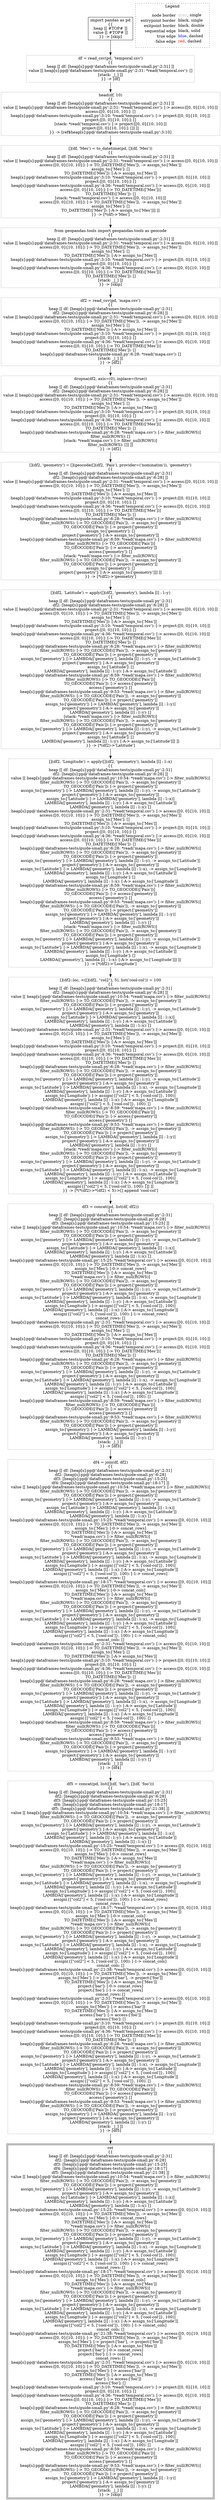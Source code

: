 digraph {
	"node0" [shape="rect",color="black",label=<import pandas as pd<BR/>{{<BR/>heap [[ #TOP# ]]<BR/>value [[ #TOP# ]]<BR/>}} -&gt; [skip]>];
	"node1" [shape="rect",color="gray",label=<head(df, 10)<BR/>{{<BR/>heap [[ df: [heap[s]:pp@'dataframes-tests/guide-small.py':2:31] ]]<BR/>value [[ heap[s]:pp@'dataframes-tests/guide-small.py':2:31: *read('temporal.csv'): [-&gt; access:[[0, 0]:[10, 10]:]]<BR/>access:[[0, 0]:[10, 10]:]: []<BR/>heap[s]:pp@'dataframes-tests/guide-small.py':3:10: *read('temporal.csv'): [-&gt; project:[[0, 0]:[10, 10]:]]<BR/>project:[[0, 0]:[10, 10]:]: []<BR/>[stack: *read('temporal.csv'): [-&gt; project:[[0, 0]:[10, 10]:]]<BR/>project:[[0, 0]:[10, 10]:]: []] ]]<BR/>}} -&gt; [ref$heap[s]:pp@'dataframes-tests/guide-small.py':3:10]>];
	"node2" [shape="rect",color="gray",label=<[](df2, 'geometry') = [](geocode([](df2, 'Pa&iacute;s'), provider=('nominatim')), 'geometry')<BR/>{{<BR/>heap [[ df: [heap[s]:pp@'dataframes-tests/guide-small.py':2:31]<BR/>df2: [heap[s]:pp@'dataframes-tests/guide-small.py':6:28] ]]<BR/>value [[ heap[s]:pp@'dataframes-tests/guide-small.py':2:31: *read('temporal.csv'): [-&gt; access:[[0, 0]:[10, 10]:]]<BR/>access:[[0, 0]:[10, 10]:]: [-&gt; TO_DATETIME(['Mes']), -&gt; assign_to:['Mes']]<BR/>assign_to:['Mes']: []<BR/>TO_DATETIME(['Mes']): [-A-&gt; assign_to:['Mes']]<BR/>heap[s]:pp@'dataframes-tests/guide-small.py':3:10: *read('temporal.csv'): [-&gt; project:[[0, 0]:[10, 10]:]]<BR/>project:[[0, 0]:[10, 10]:]: []<BR/>heap[s]:pp@'dataframes-tests/guide-small.py':4:36: *read('temporal.csv'): [-&gt; access:[[0, 0]:[10, 10]:]]<BR/>access:[[0, 0]:[10, 10]:]: [-&gt; TO_DATETIME(['Mes'])]<BR/>TO_DATETIME(['Mes']): []<BR/>heap[s]:pp@'dataframes-tests/guide-small.py':6:28: *read('mapa.csv'): [-&gt; filter_null(ROWS)]<BR/>filter_null(ROWS): [-&gt; TO_GEOCODE(['Pa&iacute;s']), -&gt; assign_to:['geometry']]<BR/>TO_GEOCODE(['Pa&iacute;s']): [-&gt; project:['geometry']]<BR/>assign_to:['geometry']: []<BR/>project:['geometry']: [-A-&gt; assign_to:['geometry']]<BR/>heap[s]:pp@'dataframes-tests/guide-small.py':8:59: *read('mapa.csv'): [-&gt; filter_null(ROWS)]<BR/>filter_null(ROWS): [-&gt; TO_GEOCODE(['Pa&iacute;s'])]<BR/>TO_GEOCODE(['Pa&iacute;s']): [-&gt; access:['geometry']]<BR/>access:['geometry']: []<BR/>[stack: *read('mapa.csv'): [-&gt; filter_null(ROWS)]<BR/>filter_null(ROWS): [-&gt; TO_GEOCODE(['Pa&iacute;s']), -&gt; assign_to:['geometry']]<BR/>TO_GEOCODE(['Pa&iacute;s']): [-&gt; project:['geometry']]<BR/>assign_to:['geometry']: []<BR/>project:['geometry']: [-A-&gt; assign_to:['geometry']]] ]]<BR/>}} -&gt; [*(df2)-&gt;'geometry']>];
	"node3" [shape="rect",color="gray",label=<dropna(df2, axis=(0), inplace=(true))<BR/>{{<BR/>heap [[ df: [heap[s]:pp@'dataframes-tests/guide-small.py':2:31]<BR/>df2: [heap[s]:pp@'dataframes-tests/guide-small.py':6:28] ]]<BR/>value [[ heap[s]:pp@'dataframes-tests/guide-small.py':2:31: *read('temporal.csv'): [-&gt; access:[[0, 0]:[10, 10]:]]<BR/>access:[[0, 0]:[10, 10]:]: [-&gt; TO_DATETIME(['Mes']), -&gt; assign_to:['Mes']]<BR/>assign_to:['Mes']: []<BR/>TO_DATETIME(['Mes']): [-A-&gt; assign_to:['Mes']]<BR/>heap[s]:pp@'dataframes-tests/guide-small.py':3:10: *read('temporal.csv'): [-&gt; project:[[0, 0]:[10, 10]:]]<BR/>project:[[0, 0]:[10, 10]:]: []<BR/>heap[s]:pp@'dataframes-tests/guide-small.py':4:36: *read('temporal.csv'): [-&gt; access:[[0, 0]:[10, 10]:]]<BR/>access:[[0, 0]:[10, 10]:]: [-&gt; TO_DATETIME(['Mes'])]<BR/>TO_DATETIME(['Mes']): []<BR/>heap[s]:pp@'dataframes-tests/guide-small.py':6:28: *read('mapa.csv'): [-&gt; filter_null(ROWS)]<BR/>filter_null(ROWS): []<BR/>[stack: *read('mapa.csv'): [-&gt; filter_null(ROWS)]<BR/>filter_null(ROWS): []] ]]<BR/>}} -&gt; [df2]>];
	"node4" [shape="rect",color="gray",label=<df5 = concat(pd, list([](df, 'bar'), [](df, 'foo')))<BR/>{{<BR/>heap [[ df: [heap[s]:pp@'dataframes-tests/guide-small.py':2:31]<BR/>df2: [heap[s]:pp@'dataframes-tests/guide-small.py':6:28]<BR/>df3: [heap[s]:pp@'dataframes-tests/guide-small.py':15:25]<BR/>df4: [heap[s]:pp@'dataframes-tests/guide-small.py':18:17]<BR/>df5: [heap[s]:pp@'dataframes-tests/guide-small.py':21:38] ]]<BR/>value [[ heap[s]:pp@'dataframes-tests/guide-small.py':10:54: *read('mapa.csv'): [-&gt; filter_null(ROWS)]<BR/>filter_null(ROWS): [-&gt; TO_GEOCODE(['Pa&iacute;s']), -&gt; assign_to:['geometry']]<BR/>TO_GEOCODE(['Pa&iacute;s']): [-&gt; project:['geometry']]<BR/>assign_to:['geometry']: [-&gt; LAMBDA(['geometry'], lambda [l] : l::y), -&gt; assign_to:['Latitude']]<BR/>project:['geometry']: [-A-&gt; assign_to:['geometry']]<BR/>assign_to:['Latitude']: [-&gt; LAMBDA(['geometry'], lambda [l] : l::x)]<BR/>LAMBDA(['geometry'], lambda [l] : l::y): [-A-&gt; assign_to:['Latitude']]<BR/>LAMBDA(['geometry'], lambda [l] : l::x): []<BR/>heap[s]:pp@'dataframes-tests/guide-small.py':15:25: *read('temporal.csv'): [-&gt; access:[[0, 0]:[10, 10]:]]<BR/>access:[[0, 0]:[10, 10]:]: [-&gt; TO_DATETIME(['Mes']), -&gt; assign_to:['Mes']]<BR/>assign_to:['Mes']: [-0-&gt; concat_rows]<BR/>TO_DATETIME(['Mes']): [-A-&gt; assign_to:['Mes']]<BR/>*read('mapa.csv'): [-&gt; filter_null(ROWS)]<BR/>filter_null(ROWS): [-&gt; TO_GEOCODE(['Pa&iacute;s']), -&gt; assign_to:['geometry']]<BR/>TO_GEOCODE(['Pa&iacute;s']): [-&gt; project:['geometry']]<BR/>assign_to:['geometry']: [-&gt; LAMBDA(['geometry'], lambda [l] : l::y), -&gt; assign_to:['Latitude']]<BR/>project:['geometry']: [-A-&gt; assign_to:['geometry']]<BR/>assign_to:['Latitude']: [-&gt; LAMBDA(['geometry'], lambda [l] : l::x), -&gt; assign_to:['Longitude']]<BR/>LAMBDA(['geometry'], lambda [l] : l::y): [-A-&gt; assign_to:['Latitude']]<BR/>assign_to:['Longitude']: [-&gt; assign({[&quot;col2&quot;] &lt; 5, ['cool-col']}, 100)]<BR/>LAMBDA(['geometry'], lambda [l] : l::x): [-A-&gt; assign_to:['Longitude']]<BR/>assign({[&quot;col2&quot;] &lt; 5, ['cool-col']}, 100): [-1-&gt; concat_rows]<BR/>concat_rows: []<BR/>heap[s]:pp@'dataframes-tests/guide-small.py':18:17: *read('temporal.csv'): [-&gt; access:[[0, 0]:[10, 10]:]]<BR/>access:[[0, 0]:[10, 10]:]: [-&gt; TO_DATETIME(['Mes']), -&gt; assign_to:['Mes']]<BR/>assign_to:['Mes']: [-0-&gt; concat_cols]<BR/>TO_DATETIME(['Mes']): [-A-&gt; assign_to:['Mes']]<BR/>*read('mapa.csv'): [-&gt; filter_null(ROWS)]<BR/>filter_null(ROWS): [-&gt; TO_GEOCODE(['Pa&iacute;s']), -&gt; assign_to:['geometry']]<BR/>TO_GEOCODE(['Pa&iacute;s']): [-&gt; project:['geometry']]<BR/>assign_to:['geometry']: [-&gt; LAMBDA(['geometry'], lambda [l] : l::y), -&gt; assign_to:['Latitude']]<BR/>project:['geometry']: [-A-&gt; assign_to:['geometry']]<BR/>assign_to:['Latitude']: [-&gt; LAMBDA(['geometry'], lambda [l] : l::x), -&gt; assign_to:['Longitude']]<BR/>LAMBDA(['geometry'], lambda [l] : l::y): [-A-&gt; assign_to:['Latitude']]<BR/>assign_to:['Longitude']: [-&gt; assign({[&quot;col2&quot;] &lt; 5, ['cool-col']}, 100)]<BR/>LAMBDA(['geometry'], lambda [l] : l::x): [-A-&gt; assign_to:['Longitude']]<BR/>assign({[&quot;col2&quot;] &lt; 5, ['cool-col']}, 100): [-1-&gt; concat_cols]<BR/>concat_cols: []<BR/>heap[s]:pp@'dataframes-tests/guide-small.py':21:38: *read('temporal.csv'): [-&gt; access:[[0, 0]:[10, 10]:]]<BR/>access:[[0, 0]:[10, 10]:]: [-&gt; TO_DATETIME(['Mes']), -&gt; assign_to:['Mes']]<BR/>assign_to:['Mes']: [-&gt; project:['bar'], -&gt; project:['foo']]<BR/>TO_DATETIME(['Mes']): [-A-&gt; assign_to:['Mes']]<BR/>project:['bar']: [-0-&gt; concat_rows]<BR/>project:['foo']: [-1-&gt; concat_rows]<BR/>concat_rows: []<BR/>heap[s]:pp@'dataframes-tests/guide-small.py':2:31: *read('temporal.csv'): [-&gt; access:[[0, 0]:[10, 10]:]]<BR/>access:[[0, 0]:[10, 10]:]: [-&gt; TO_DATETIME(['Mes']), -&gt; assign_to:['Mes']]<BR/>assign_to:['Mes']: [-&gt; access:['bar']]<BR/>TO_DATETIME(['Mes']): [-A-&gt; assign_to:['Mes']]<BR/>access:['bar']: [-&gt; access:['foo']]<BR/>access:['foo']: []<BR/>heap[s]:pp@'dataframes-tests/guide-small.py':3:10: *read('temporal.csv'): [-&gt; project:[[0, 0]:[10, 10]:]]<BR/>project:[[0, 0]:[10, 10]:]: []<BR/>heap[s]:pp@'dataframes-tests/guide-small.py':4:36: *read('temporal.csv'): [-&gt; access:[[0, 0]:[10, 10]:]]<BR/>access:[[0, 0]:[10, 10]:]: [-&gt; TO_DATETIME(['Mes'])]<BR/>TO_DATETIME(['Mes']): []<BR/>heap[s]:pp@'dataframes-tests/guide-small.py':6:28: *read('mapa.csv'): [-&gt; filter_null(ROWS)]<BR/>filter_null(ROWS): [-&gt; TO_GEOCODE(['Pa&iacute;s']), -&gt; assign_to:['geometry']]<BR/>TO_GEOCODE(['Pa&iacute;s']): [-&gt; project:['geometry']]<BR/>assign_to:['geometry']: [-&gt; LAMBDA(['geometry'], lambda [l] : l::y), -&gt; assign_to:['Latitude']]<BR/>project:['geometry']: [-A-&gt; assign_to:['geometry']]<BR/>assign_to:['Latitude']: [-&gt; LAMBDA(['geometry'], lambda [l] : l::x), -&gt; assign_to:['Longitude']]<BR/>LAMBDA(['geometry'], lambda [l] : l::y): [-A-&gt; assign_to:['Latitude']]<BR/>assign_to:['Longitude']: [-&gt; assign({[&quot;col2&quot;] &lt; 5, ['cool-col']}, 100)]<BR/>LAMBDA(['geometry'], lambda [l] : l::x): [-A-&gt; assign_to:['Longitude']]<BR/>assign({[&quot;col2&quot;] &lt; 5, ['cool-col']}, 100): []<BR/>heap[s]:pp@'dataframes-tests/guide-small.py':8:59: *read('mapa.csv'): [-&gt; filter_null(ROWS)]<BR/>filter_null(ROWS): [-&gt; TO_GEOCODE(['Pa&iacute;s'])]<BR/>TO_GEOCODE(['Pa&iacute;s']): [-&gt; access:['geometry']]<BR/>access:['geometry']: []<BR/>heap[s]:pp@'dataframes-tests/guide-small.py':9:53: *read('mapa.csv'): [-&gt; filter_null(ROWS)]<BR/>filter_null(ROWS): [-&gt; TO_GEOCODE(['Pa&iacute;s']), -&gt; assign_to:['geometry']]<BR/>TO_GEOCODE(['Pa&iacute;s']): [-&gt; project:['geometry']]<BR/>assign_to:['geometry']: [-&gt; LAMBDA(['geometry'], lambda [l] : l::y)]<BR/>project:['geometry']: [-A-&gt; assign_to:['geometry']]<BR/>LAMBDA(['geometry'], lambda [l] : l::y): []<BR/>[stack: _|_] ]]<BR/>}} -&gt; [df5]>];
	"node5" [shape="rect",color="gray",label=<[](df2, 'Latitude') = apply([](df2, 'geometry'), lambda [l] : l::y)<BR/>{{<BR/>heap [[ df: [heap[s]:pp@'dataframes-tests/guide-small.py':2:31]<BR/>df2: [heap[s]:pp@'dataframes-tests/guide-small.py':6:28] ]]<BR/>value [[ heap[s]:pp@'dataframes-tests/guide-small.py':2:31: *read('temporal.csv'): [-&gt; access:[[0, 0]:[10, 10]:]]<BR/>access:[[0, 0]:[10, 10]:]: [-&gt; TO_DATETIME(['Mes']), -&gt; assign_to:['Mes']]<BR/>assign_to:['Mes']: []<BR/>TO_DATETIME(['Mes']): [-A-&gt; assign_to:['Mes']]<BR/>heap[s]:pp@'dataframes-tests/guide-small.py':3:10: *read('temporal.csv'): [-&gt; project:[[0, 0]:[10, 10]:]]<BR/>project:[[0, 0]:[10, 10]:]: []<BR/>heap[s]:pp@'dataframes-tests/guide-small.py':4:36: *read('temporal.csv'): [-&gt; access:[[0, 0]:[10, 10]:]]<BR/>access:[[0, 0]:[10, 10]:]: [-&gt; TO_DATETIME(['Mes'])]<BR/>TO_DATETIME(['Mes']): []<BR/>heap[s]:pp@'dataframes-tests/guide-small.py':6:28: *read('mapa.csv'): [-&gt; filter_null(ROWS)]<BR/>filter_null(ROWS): [-&gt; TO_GEOCODE(['Pa&iacute;s']), -&gt; assign_to:['geometry']]<BR/>TO_GEOCODE(['Pa&iacute;s']): [-&gt; project:['geometry']]<BR/>assign_to:['geometry']: [-&gt; LAMBDA(['geometry'], lambda [l] : l::y), -&gt; assign_to:['Latitude']]<BR/>project:['geometry']: [-A-&gt; assign_to:['geometry']]<BR/>assign_to:['Latitude']: []<BR/>LAMBDA(['geometry'], lambda [l] : l::y): [-A-&gt; assign_to:['Latitude']]<BR/>heap[s]:pp@'dataframes-tests/guide-small.py':8:59: *read('mapa.csv'): [-&gt; filter_null(ROWS)]<BR/>filter_null(ROWS): [-&gt; TO_GEOCODE(['Pa&iacute;s'])]<BR/>TO_GEOCODE(['Pa&iacute;s']): [-&gt; access:['geometry']]<BR/>access:['geometry']: []<BR/>heap[s]:pp@'dataframes-tests/guide-small.py':9:53: *read('mapa.csv'): [-&gt; filter_null(ROWS)]<BR/>filter_null(ROWS): [-&gt; TO_GEOCODE(['Pa&iacute;s']), -&gt; assign_to:['geometry']]<BR/>TO_GEOCODE(['Pa&iacute;s']): [-&gt; project:['geometry']]<BR/>assign_to:['geometry']: [-&gt; LAMBDA(['geometry'], lambda [l] : l::y)]<BR/>project:['geometry']: [-A-&gt; assign_to:['geometry']]<BR/>LAMBDA(['geometry'], lambda [l] : l::y): []<BR/>[stack: *read('mapa.csv'): [-&gt; filter_null(ROWS)]<BR/>filter_null(ROWS): [-&gt; TO_GEOCODE(['Pa&iacute;s']), -&gt; assign_to:['geometry']]<BR/>TO_GEOCODE(['Pa&iacute;s']): [-&gt; project:['geometry']]<BR/>assign_to:['geometry']: [-&gt; LAMBDA(['geometry'], lambda [l] : l::y), -&gt; assign_to:['Latitude']]<BR/>project:['geometry']: [-A-&gt; assign_to:['geometry']]<BR/>assign_to:['Latitude']: []<BR/>LAMBDA(['geometry'], lambda [l] : l::y): [-A-&gt; assign_to:['Latitude']]] ]]<BR/>}} -&gt; [*(df2)-&gt;'Latitude']>];
	"node6" [shape="rect",color="gray",label=<[](df2, 'Longitude') = apply([](df2, 'geometry'), lambda [l] : l::x)<BR/>{{<BR/>heap [[ df: [heap[s]:pp@'dataframes-tests/guide-small.py':2:31]<BR/>df2: [heap[s]:pp@'dataframes-tests/guide-small.py':6:28] ]]<BR/>value [[ heap[s]:pp@'dataframes-tests/guide-small.py':10:54: *read('mapa.csv'): [-&gt; filter_null(ROWS)]<BR/>filter_null(ROWS): [-&gt; TO_GEOCODE(['Pa&iacute;s']), -&gt; assign_to:['geometry']]<BR/>TO_GEOCODE(['Pa&iacute;s']): [-&gt; project:['geometry']]<BR/>assign_to:['geometry']: [-&gt; LAMBDA(['geometry'], lambda [l] : l::y), -&gt; assign_to:['Latitude']]<BR/>project:['geometry']: [-A-&gt; assign_to:['geometry']]<BR/>assign_to:['Latitude']: [-&gt; LAMBDA(['geometry'], lambda [l] : l::x)]<BR/>LAMBDA(['geometry'], lambda [l] : l::y): [-A-&gt; assign_to:['Latitude']]<BR/>LAMBDA(['geometry'], lambda [l] : l::x): []<BR/>heap[s]:pp@'dataframes-tests/guide-small.py':2:31: *read('temporal.csv'): [-&gt; access:[[0, 0]:[10, 10]:]]<BR/>access:[[0, 0]:[10, 10]:]: [-&gt; TO_DATETIME(['Mes']), -&gt; assign_to:['Mes']]<BR/>assign_to:['Mes']: []<BR/>TO_DATETIME(['Mes']): [-A-&gt; assign_to:['Mes']]<BR/>heap[s]:pp@'dataframes-tests/guide-small.py':3:10: *read('temporal.csv'): [-&gt; project:[[0, 0]:[10, 10]:]]<BR/>project:[[0, 0]:[10, 10]:]: []<BR/>heap[s]:pp@'dataframes-tests/guide-small.py':4:36: *read('temporal.csv'): [-&gt; access:[[0, 0]:[10, 10]:]]<BR/>access:[[0, 0]:[10, 10]:]: [-&gt; TO_DATETIME(['Mes'])]<BR/>TO_DATETIME(['Mes']): []<BR/>heap[s]:pp@'dataframes-tests/guide-small.py':6:28: *read('mapa.csv'): [-&gt; filter_null(ROWS)]<BR/>filter_null(ROWS): [-&gt; TO_GEOCODE(['Pa&iacute;s']), -&gt; assign_to:['geometry']]<BR/>TO_GEOCODE(['Pa&iacute;s']): [-&gt; project:['geometry']]<BR/>assign_to:['geometry']: [-&gt; LAMBDA(['geometry'], lambda [l] : l::y), -&gt; assign_to:['Latitude']]<BR/>project:['geometry']: [-A-&gt; assign_to:['geometry']]<BR/>assign_to:['Latitude']: [-&gt; LAMBDA(['geometry'], lambda [l] : l::x), -&gt; assign_to:['Longitude']]<BR/>LAMBDA(['geometry'], lambda [l] : l::y): [-A-&gt; assign_to:['Latitude']]<BR/>assign_to:['Longitude']: []<BR/>LAMBDA(['geometry'], lambda [l] : l::x): [-A-&gt; assign_to:['Longitude']]<BR/>heap[s]:pp@'dataframes-tests/guide-small.py':8:59: *read('mapa.csv'): [-&gt; filter_null(ROWS)]<BR/>filter_null(ROWS): [-&gt; TO_GEOCODE(['Pa&iacute;s'])]<BR/>TO_GEOCODE(['Pa&iacute;s']): [-&gt; access:['geometry']]<BR/>access:['geometry']: []<BR/>heap[s]:pp@'dataframes-tests/guide-small.py':9:53: *read('mapa.csv'): [-&gt; filter_null(ROWS)]<BR/>filter_null(ROWS): [-&gt; TO_GEOCODE(['Pa&iacute;s']), -&gt; assign_to:['geometry']]<BR/>TO_GEOCODE(['Pa&iacute;s']): [-&gt; project:['geometry']]<BR/>assign_to:['geometry']: [-&gt; LAMBDA(['geometry'], lambda [l] : l::y)]<BR/>project:['geometry']: [-A-&gt; assign_to:['geometry']]<BR/>LAMBDA(['geometry'], lambda [l] : l::y): []<BR/>[stack: *read('mapa.csv'): [-&gt; filter_null(ROWS)]<BR/>filter_null(ROWS): [-&gt; TO_GEOCODE(['Pa&iacute;s']), -&gt; assign_to:['geometry']]<BR/>TO_GEOCODE(['Pa&iacute;s']): [-&gt; project:['geometry']]<BR/>assign_to:['geometry']: [-&gt; LAMBDA(['geometry'], lambda [l] : l::y), -&gt; assign_to:['Latitude']]<BR/>project:['geometry']: [-A-&gt; assign_to:['geometry']]<BR/>assign_to:['Latitude']: [-&gt; LAMBDA(['geometry'], lambda [l] : l::x), -&gt; assign_to:['Longitude']]<BR/>LAMBDA(['geometry'], lambda [l] : l::y): [-A-&gt; assign_to:['Latitude']]<BR/>assign_to:['Longitude']: []<BR/>LAMBDA(['geometry'], lambda [l] : l::x): [-A-&gt; assign_to:['Longitude']]] ]]<BR/>}} -&gt; [*(df2)-&gt;'Longitude']>];
	"node7" [shape="rect",color="gray",label=<df2 = read_csv(pd, 'mapa.csv')<BR/>{{<BR/>heap [[ df: [heap[s]:pp@'dataframes-tests/guide-small.py':2:31]<BR/>df2: [heap[s]:pp@'dataframes-tests/guide-small.py':6:28] ]]<BR/>value [[ heap[s]:pp@'dataframes-tests/guide-small.py':2:31: *read('temporal.csv'): [-&gt; access:[[0, 0]:[10, 10]:]]<BR/>access:[[0, 0]:[10, 10]:]: [-&gt; TO_DATETIME(['Mes']), -&gt; assign_to:['Mes']]<BR/>assign_to:['Mes']: []<BR/>TO_DATETIME(['Mes']): [-A-&gt; assign_to:['Mes']]<BR/>heap[s]:pp@'dataframes-tests/guide-small.py':3:10: *read('temporal.csv'): [-&gt; project:[[0, 0]:[10, 10]:]]<BR/>project:[[0, 0]:[10, 10]:]: []<BR/>heap[s]:pp@'dataframes-tests/guide-small.py':4:36: *read('temporal.csv'): [-&gt; access:[[0, 0]:[10, 10]:]]<BR/>access:[[0, 0]:[10, 10]:]: [-&gt; TO_DATETIME(['Mes'])]<BR/>TO_DATETIME(['Mes']): []<BR/>heap[s]:pp@'dataframes-tests/guide-small.py':6:28: *read('mapa.csv'): []<BR/>[stack: _|_] ]]<BR/>}} -&gt; [df2]>];
	"node8" [shape="rect",color="gray",label=<from geopandas.tools import geopandas.tools as geocode<BR/>{{<BR/>heap [[ df: [heap[s]:pp@'dataframes-tests/guide-small.py':2:31] ]]<BR/>value [[ heap[s]:pp@'dataframes-tests/guide-small.py':2:31: *read('temporal.csv'): [-&gt; access:[[0, 0]:[10, 10]:]]<BR/>access:[[0, 0]:[10, 10]:]: [-&gt; TO_DATETIME(['Mes']), -&gt; assign_to:['Mes']]<BR/>assign_to:['Mes']: []<BR/>TO_DATETIME(['Mes']): [-A-&gt; assign_to:['Mes']]<BR/>heap[s]:pp@'dataframes-tests/guide-small.py':3:10: *read('temporal.csv'): [-&gt; project:[[0, 0]:[10, 10]:]]<BR/>project:[[0, 0]:[10, 10]:]: []<BR/>heap[s]:pp@'dataframes-tests/guide-small.py':4:36: *read('temporal.csv'): [-&gt; access:[[0, 0]:[10, 10]:]]<BR/>access:[[0, 0]:[10, 10]:]: [-&gt; TO_DATETIME(['Mes'])]<BR/>TO_DATETIME(['Mes']): []<BR/>[stack: _|_] ]]<BR/>}} -&gt; [skip]>];
	"node9" [shape="rect",color="gray",label=<df4 = join(df, df2)<BR/>{{<BR/>heap [[ df: [heap[s]:pp@'dataframes-tests/guide-small.py':2:31]<BR/>df2: [heap[s]:pp@'dataframes-tests/guide-small.py':6:28]<BR/>df3: [heap[s]:pp@'dataframes-tests/guide-small.py':15:25]<BR/>df4: [heap[s]:pp@'dataframes-tests/guide-small.py':18:17] ]]<BR/>value [[ heap[s]:pp@'dataframes-tests/guide-small.py':10:54: *read('mapa.csv'): [-&gt; filter_null(ROWS)]<BR/>filter_null(ROWS): [-&gt; TO_GEOCODE(['Pa&iacute;s']), -&gt; assign_to:['geometry']]<BR/>TO_GEOCODE(['Pa&iacute;s']): [-&gt; project:['geometry']]<BR/>assign_to:['geometry']: [-&gt; LAMBDA(['geometry'], lambda [l] : l::y), -&gt; assign_to:['Latitude']]<BR/>project:['geometry']: [-A-&gt; assign_to:['geometry']]<BR/>assign_to:['Latitude']: [-&gt; LAMBDA(['geometry'], lambda [l] : l::x)]<BR/>LAMBDA(['geometry'], lambda [l] : l::y): [-A-&gt; assign_to:['Latitude']]<BR/>LAMBDA(['geometry'], lambda [l] : l::x): []<BR/>heap[s]:pp@'dataframes-tests/guide-small.py':15:25: *read('temporal.csv'): [-&gt; access:[[0, 0]:[10, 10]:]]<BR/>access:[[0, 0]:[10, 10]:]: [-&gt; TO_DATETIME(['Mes']), -&gt; assign_to:['Mes']]<BR/>assign_to:['Mes']: [-0-&gt; concat_rows]<BR/>TO_DATETIME(['Mes']): [-A-&gt; assign_to:['Mes']]<BR/>*read('mapa.csv'): [-&gt; filter_null(ROWS)]<BR/>filter_null(ROWS): [-&gt; TO_GEOCODE(['Pa&iacute;s']), -&gt; assign_to:['geometry']]<BR/>TO_GEOCODE(['Pa&iacute;s']): [-&gt; project:['geometry']]<BR/>assign_to:['geometry']: [-&gt; LAMBDA(['geometry'], lambda [l] : l::y), -&gt; assign_to:['Latitude']]<BR/>project:['geometry']: [-A-&gt; assign_to:['geometry']]<BR/>assign_to:['Latitude']: [-&gt; LAMBDA(['geometry'], lambda [l] : l::x), -&gt; assign_to:['Longitude']]<BR/>LAMBDA(['geometry'], lambda [l] : l::y): [-A-&gt; assign_to:['Latitude']]<BR/>assign_to:['Longitude']: [-&gt; assign({[&quot;col2&quot;] &lt; 5, ['cool-col']}, 100)]<BR/>LAMBDA(['geometry'], lambda [l] : l::x): [-A-&gt; assign_to:['Longitude']]<BR/>assign({[&quot;col2&quot;] &lt; 5, ['cool-col']}, 100): [-1-&gt; concat_rows]<BR/>concat_rows: []<BR/>heap[s]:pp@'dataframes-tests/guide-small.py':18:17: *read('temporal.csv'): [-&gt; access:[[0, 0]:[10, 10]:]]<BR/>access:[[0, 0]:[10, 10]:]: [-&gt; TO_DATETIME(['Mes']), -&gt; assign_to:['Mes']]<BR/>assign_to:['Mes']: [-0-&gt; concat_cols]<BR/>TO_DATETIME(['Mes']): [-A-&gt; assign_to:['Mes']]<BR/>*read('mapa.csv'): [-&gt; filter_null(ROWS)]<BR/>filter_null(ROWS): [-&gt; TO_GEOCODE(['Pa&iacute;s']), -&gt; assign_to:['geometry']]<BR/>TO_GEOCODE(['Pa&iacute;s']): [-&gt; project:['geometry']]<BR/>assign_to:['geometry']: [-&gt; LAMBDA(['geometry'], lambda [l] : l::y), -&gt; assign_to:['Latitude']]<BR/>project:['geometry']: [-A-&gt; assign_to:['geometry']]<BR/>assign_to:['Latitude']: [-&gt; LAMBDA(['geometry'], lambda [l] : l::x), -&gt; assign_to:['Longitude']]<BR/>LAMBDA(['geometry'], lambda [l] : l::y): [-A-&gt; assign_to:['Latitude']]<BR/>assign_to:['Longitude']: [-&gt; assign({[&quot;col2&quot;] &lt; 5, ['cool-col']}, 100)]<BR/>LAMBDA(['geometry'], lambda [l] : l::x): [-A-&gt; assign_to:['Longitude']]<BR/>assign({[&quot;col2&quot;] &lt; 5, ['cool-col']}, 100): [-1-&gt; concat_cols]<BR/>concat_cols: []<BR/>heap[s]:pp@'dataframes-tests/guide-small.py':2:31: *read('temporal.csv'): [-&gt; access:[[0, 0]:[10, 10]:]]<BR/>access:[[0, 0]:[10, 10]:]: [-&gt; TO_DATETIME(['Mes']), -&gt; assign_to:['Mes']]<BR/>assign_to:['Mes']: []<BR/>TO_DATETIME(['Mes']): [-A-&gt; assign_to:['Mes']]<BR/>heap[s]:pp@'dataframes-tests/guide-small.py':3:10: *read('temporal.csv'): [-&gt; project:[[0, 0]:[10, 10]:]]<BR/>project:[[0, 0]:[10, 10]:]: []<BR/>heap[s]:pp@'dataframes-tests/guide-small.py':4:36: *read('temporal.csv'): [-&gt; access:[[0, 0]:[10, 10]:]]<BR/>access:[[0, 0]:[10, 10]:]: [-&gt; TO_DATETIME(['Mes'])]<BR/>TO_DATETIME(['Mes']): []<BR/>heap[s]:pp@'dataframes-tests/guide-small.py':6:28: *read('mapa.csv'): [-&gt; filter_null(ROWS)]<BR/>filter_null(ROWS): [-&gt; TO_GEOCODE(['Pa&iacute;s']), -&gt; assign_to:['geometry']]<BR/>TO_GEOCODE(['Pa&iacute;s']): [-&gt; project:['geometry']]<BR/>assign_to:['geometry']: [-&gt; LAMBDA(['geometry'], lambda [l] : l::y), -&gt; assign_to:['Latitude']]<BR/>project:['geometry']: [-A-&gt; assign_to:['geometry']]<BR/>assign_to:['Latitude']: [-&gt; LAMBDA(['geometry'], lambda [l] : l::x), -&gt; assign_to:['Longitude']]<BR/>LAMBDA(['geometry'], lambda [l] : l::y): [-A-&gt; assign_to:['Latitude']]<BR/>assign_to:['Longitude']: [-&gt; assign({[&quot;col2&quot;] &lt; 5, ['cool-col']}, 100)]<BR/>LAMBDA(['geometry'], lambda [l] : l::x): [-A-&gt; assign_to:['Longitude']]<BR/>assign({[&quot;col2&quot;] &lt; 5, ['cool-col']}, 100): []<BR/>heap[s]:pp@'dataframes-tests/guide-small.py':8:59: *read('mapa.csv'): [-&gt; filter_null(ROWS)]<BR/>filter_null(ROWS): [-&gt; TO_GEOCODE(['Pa&iacute;s'])]<BR/>TO_GEOCODE(['Pa&iacute;s']): [-&gt; access:['geometry']]<BR/>access:['geometry']: []<BR/>heap[s]:pp@'dataframes-tests/guide-small.py':9:53: *read('mapa.csv'): [-&gt; filter_null(ROWS)]<BR/>filter_null(ROWS): [-&gt; TO_GEOCODE(['Pa&iacute;s']), -&gt; assign_to:['geometry']]<BR/>TO_GEOCODE(['Pa&iacute;s']): [-&gt; project:['geometry']]<BR/>assign_to:['geometry']: [-&gt; LAMBDA(['geometry'], lambda [l] : l::y)]<BR/>project:['geometry']: [-A-&gt; assign_to:['geometry']]<BR/>LAMBDA(['geometry'], lambda [l] : l::y): []<BR/>[stack: _|_] ]]<BR/>}} -&gt; [df4]>];
	"node10" [shape="rect",color="gray",label=<[](df2::loc, &lt;([](df2, &quot;col2&quot;), 5), list('cool-col')) = 100<BR/>{{<BR/>heap [[ df: [heap[s]:pp@'dataframes-tests/guide-small.py':2:31]<BR/>df2: [heap[s]:pp@'dataframes-tests/guide-small.py':6:28] ]]<BR/>value [[ heap[s]:pp@'dataframes-tests/guide-small.py':10:54: *read('mapa.csv'): [-&gt; filter_null(ROWS)]<BR/>filter_null(ROWS): [-&gt; TO_GEOCODE(['Pa&iacute;s']), -&gt; assign_to:['geometry']]<BR/>TO_GEOCODE(['Pa&iacute;s']): [-&gt; project:['geometry']]<BR/>assign_to:['geometry']: [-&gt; LAMBDA(['geometry'], lambda [l] : l::y), -&gt; assign_to:['Latitude']]<BR/>project:['geometry']: [-A-&gt; assign_to:['geometry']]<BR/>assign_to:['Latitude']: [-&gt; LAMBDA(['geometry'], lambda [l] : l::x)]<BR/>LAMBDA(['geometry'], lambda [l] : l::y): [-A-&gt; assign_to:['Latitude']]<BR/>LAMBDA(['geometry'], lambda [l] : l::x): []<BR/>heap[s]:pp@'dataframes-tests/guide-small.py':2:31: *read('temporal.csv'): [-&gt; access:[[0, 0]:[10, 10]:]]<BR/>access:[[0, 0]:[10, 10]:]: [-&gt; TO_DATETIME(['Mes']), -&gt; assign_to:['Mes']]<BR/>assign_to:['Mes']: []<BR/>TO_DATETIME(['Mes']): [-A-&gt; assign_to:['Mes']]<BR/>heap[s]:pp@'dataframes-tests/guide-small.py':3:10: *read('temporal.csv'): [-&gt; project:[[0, 0]:[10, 10]:]]<BR/>project:[[0, 0]:[10, 10]:]: []<BR/>heap[s]:pp@'dataframes-tests/guide-small.py':4:36: *read('temporal.csv'): [-&gt; access:[[0, 0]:[10, 10]:]]<BR/>access:[[0, 0]:[10, 10]:]: [-&gt; TO_DATETIME(['Mes'])]<BR/>TO_DATETIME(['Mes']): []<BR/>heap[s]:pp@'dataframes-tests/guide-small.py':6:28: *read('mapa.csv'): [-&gt; filter_null(ROWS)]<BR/>filter_null(ROWS): [-&gt; TO_GEOCODE(['Pa&iacute;s']), -&gt; assign_to:['geometry']]<BR/>TO_GEOCODE(['Pa&iacute;s']): [-&gt; project:['geometry']]<BR/>assign_to:['geometry']: [-&gt; LAMBDA(['geometry'], lambda [l] : l::y), -&gt; assign_to:['Latitude']]<BR/>project:['geometry']: [-A-&gt; assign_to:['geometry']]<BR/>assign_to:['Latitude']: [-&gt; LAMBDA(['geometry'], lambda [l] : l::x), -&gt; assign_to:['Longitude']]<BR/>LAMBDA(['geometry'], lambda [l] : l::y): [-A-&gt; assign_to:['Latitude']]<BR/>assign_to:['Longitude']: [-&gt; assign({[&quot;col2&quot;] &lt; 5, ['cool-col']}, 100)]<BR/>LAMBDA(['geometry'], lambda [l] : l::x): [-A-&gt; assign_to:['Longitude']]<BR/>assign({[&quot;col2&quot;] &lt; 5, ['cool-col']}, 100): []<BR/>heap[s]:pp@'dataframes-tests/guide-small.py':8:59: *read('mapa.csv'): [-&gt; filter_null(ROWS)]<BR/>filter_null(ROWS): [-&gt; TO_GEOCODE(['Pa&iacute;s'])]<BR/>TO_GEOCODE(['Pa&iacute;s']): [-&gt; access:['geometry']]<BR/>access:['geometry']: []<BR/>heap[s]:pp@'dataframes-tests/guide-small.py':9:53: *read('mapa.csv'): [-&gt; filter_null(ROWS)]<BR/>filter_null(ROWS): [-&gt; TO_GEOCODE(['Pa&iacute;s']), -&gt; assign_to:['geometry']]<BR/>TO_GEOCODE(['Pa&iacute;s']): [-&gt; project:['geometry']]<BR/>assign_to:['geometry']: [-&gt; LAMBDA(['geometry'], lambda [l] : l::y)]<BR/>project:['geometry']: [-A-&gt; assign_to:['geometry']]<BR/>LAMBDA(['geometry'], lambda [l] : l::y): []<BR/>[stack: *read('mapa.csv'): [-&gt; filter_null(ROWS)]<BR/>filter_null(ROWS): [-&gt; TO_GEOCODE(['Pa&iacute;s']), -&gt; assign_to:['geometry']]<BR/>TO_GEOCODE(['Pa&iacute;s']): [-&gt; project:['geometry']]<BR/>assign_to:['geometry']: [-&gt; LAMBDA(['geometry'], lambda [l] : l::y), -&gt; assign_to:['Latitude']]<BR/>project:['geometry']: [-A-&gt; assign_to:['geometry']]<BR/>assign_to:['Latitude']: [-&gt; LAMBDA(['geometry'], lambda [l] : l::x), -&gt; assign_to:['Longitude']]<BR/>LAMBDA(['geometry'], lambda [l] : l::y): [-A-&gt; assign_to:['Latitude']]<BR/>assign_to:['Longitude']: [-&gt; assign({[&quot;col2&quot;] &lt; 5, ['cool-col']}, 100)]<BR/>LAMBDA(['geometry'], lambda [l] : l::x): [-A-&gt; assign_to:['Longitude']]<BR/>assign({[&quot;col2&quot;] &lt; 5, ['cool-col']}, 100): []] ]]<BR/>}} -&gt; [*(*(df2)-&gt;*(df2) &lt; 5)-&gt;[] append 'cool-col']>];
	"node11" [shape="rect",color="gray",label=<[](df, 'Mes') = to_datetime(pd, [](df, 'Mes'))<BR/>{{<BR/>heap [[ df: [heap[s]:pp@'dataframes-tests/guide-small.py':2:31] ]]<BR/>value [[ heap[s]:pp@'dataframes-tests/guide-small.py':2:31: *read('temporal.csv'): [-&gt; access:[[0, 0]:[10, 10]:]]<BR/>access:[[0, 0]:[10, 10]:]: [-&gt; TO_DATETIME(['Mes']), -&gt; assign_to:['Mes']]<BR/>assign_to:['Mes']: []<BR/>TO_DATETIME(['Mes']): [-A-&gt; assign_to:['Mes']]<BR/>heap[s]:pp@'dataframes-tests/guide-small.py':3:10: *read('temporal.csv'): [-&gt; project:[[0, 0]:[10, 10]:]]<BR/>project:[[0, 0]:[10, 10]:]: []<BR/>heap[s]:pp@'dataframes-tests/guide-small.py':4:36: *read('temporal.csv'): [-&gt; access:[[0, 0]:[10, 10]:]]<BR/>access:[[0, 0]:[10, 10]:]: [-&gt; TO_DATETIME(['Mes'])]<BR/>TO_DATETIME(['Mes']): []<BR/>[stack: *read('temporal.csv'): [-&gt; access:[[0, 0]:[10, 10]:]]<BR/>access:[[0, 0]:[10, 10]:]: [-&gt; TO_DATETIME(['Mes']), -&gt; assign_to:['Mes']]<BR/>assign_to:['Mes']: []<BR/>TO_DATETIME(['Mes']): [-A-&gt; assign_to:['Mes']]] ]]<BR/>}} -&gt; [*(df)-&gt;'Mes']>];
	"node12" [shape="rect",color="gray",label=<df3 = concat(pd, list(df, df2))<BR/>{{<BR/>heap [[ df: [heap[s]:pp@'dataframes-tests/guide-small.py':2:31]<BR/>df2: [heap[s]:pp@'dataframes-tests/guide-small.py':6:28]<BR/>df3: [heap[s]:pp@'dataframes-tests/guide-small.py':15:25] ]]<BR/>value [[ heap[s]:pp@'dataframes-tests/guide-small.py':10:54: *read('mapa.csv'): [-&gt; filter_null(ROWS)]<BR/>filter_null(ROWS): [-&gt; TO_GEOCODE(['Pa&iacute;s']), -&gt; assign_to:['geometry']]<BR/>TO_GEOCODE(['Pa&iacute;s']): [-&gt; project:['geometry']]<BR/>assign_to:['geometry']: [-&gt; LAMBDA(['geometry'], lambda [l] : l::y), -&gt; assign_to:['Latitude']]<BR/>project:['geometry']: [-A-&gt; assign_to:['geometry']]<BR/>assign_to:['Latitude']: [-&gt; LAMBDA(['geometry'], lambda [l] : l::x)]<BR/>LAMBDA(['geometry'], lambda [l] : l::y): [-A-&gt; assign_to:['Latitude']]<BR/>LAMBDA(['geometry'], lambda [l] : l::x): []<BR/>heap[s]:pp@'dataframes-tests/guide-small.py':15:25: *read('temporal.csv'): [-&gt; access:[[0, 0]:[10, 10]:]]<BR/>access:[[0, 0]:[10, 10]:]: [-&gt; TO_DATETIME(['Mes']), -&gt; assign_to:['Mes']]<BR/>assign_to:['Mes']: [-0-&gt; concat_rows]<BR/>TO_DATETIME(['Mes']): [-A-&gt; assign_to:['Mes']]<BR/>*read('mapa.csv'): [-&gt; filter_null(ROWS)]<BR/>filter_null(ROWS): [-&gt; TO_GEOCODE(['Pa&iacute;s']), -&gt; assign_to:['geometry']]<BR/>TO_GEOCODE(['Pa&iacute;s']): [-&gt; project:['geometry']]<BR/>assign_to:['geometry']: [-&gt; LAMBDA(['geometry'], lambda [l] : l::y), -&gt; assign_to:['Latitude']]<BR/>project:['geometry']: [-A-&gt; assign_to:['geometry']]<BR/>assign_to:['Latitude']: [-&gt; LAMBDA(['geometry'], lambda [l] : l::x), -&gt; assign_to:['Longitude']]<BR/>LAMBDA(['geometry'], lambda [l] : l::y): [-A-&gt; assign_to:['Latitude']]<BR/>assign_to:['Longitude']: [-&gt; assign({[&quot;col2&quot;] &lt; 5, ['cool-col']}, 100)]<BR/>LAMBDA(['geometry'], lambda [l] : l::x): [-A-&gt; assign_to:['Longitude']]<BR/>assign({[&quot;col2&quot;] &lt; 5, ['cool-col']}, 100): [-1-&gt; concat_rows]<BR/>concat_rows: []<BR/>heap[s]:pp@'dataframes-tests/guide-small.py':2:31: *read('temporal.csv'): [-&gt; access:[[0, 0]:[10, 10]:]]<BR/>access:[[0, 0]:[10, 10]:]: [-&gt; TO_DATETIME(['Mes']), -&gt; assign_to:['Mes']]<BR/>assign_to:['Mes']: []<BR/>TO_DATETIME(['Mes']): [-A-&gt; assign_to:['Mes']]<BR/>heap[s]:pp@'dataframes-tests/guide-small.py':3:10: *read('temporal.csv'): [-&gt; project:[[0, 0]:[10, 10]:]]<BR/>project:[[0, 0]:[10, 10]:]: []<BR/>heap[s]:pp@'dataframes-tests/guide-small.py':4:36: *read('temporal.csv'): [-&gt; access:[[0, 0]:[10, 10]:]]<BR/>access:[[0, 0]:[10, 10]:]: [-&gt; TO_DATETIME(['Mes'])]<BR/>TO_DATETIME(['Mes']): []<BR/>heap[s]:pp@'dataframes-tests/guide-small.py':6:28: *read('mapa.csv'): [-&gt; filter_null(ROWS)]<BR/>filter_null(ROWS): [-&gt; TO_GEOCODE(['Pa&iacute;s']), -&gt; assign_to:['geometry']]<BR/>TO_GEOCODE(['Pa&iacute;s']): [-&gt; project:['geometry']]<BR/>assign_to:['geometry']: [-&gt; LAMBDA(['geometry'], lambda [l] : l::y), -&gt; assign_to:['Latitude']]<BR/>project:['geometry']: [-A-&gt; assign_to:['geometry']]<BR/>assign_to:['Latitude']: [-&gt; LAMBDA(['geometry'], lambda [l] : l::x), -&gt; assign_to:['Longitude']]<BR/>LAMBDA(['geometry'], lambda [l] : l::y): [-A-&gt; assign_to:['Latitude']]<BR/>assign_to:['Longitude']: [-&gt; assign({[&quot;col2&quot;] &lt; 5, ['cool-col']}, 100)]<BR/>LAMBDA(['geometry'], lambda [l] : l::x): [-A-&gt; assign_to:['Longitude']]<BR/>assign({[&quot;col2&quot;] &lt; 5, ['cool-col']}, 100): []<BR/>heap[s]:pp@'dataframes-tests/guide-small.py':8:59: *read('mapa.csv'): [-&gt; filter_null(ROWS)]<BR/>filter_null(ROWS): [-&gt; TO_GEOCODE(['Pa&iacute;s'])]<BR/>TO_GEOCODE(['Pa&iacute;s']): [-&gt; access:['geometry']]<BR/>access:['geometry']: []<BR/>heap[s]:pp@'dataframes-tests/guide-small.py':9:53: *read('mapa.csv'): [-&gt; filter_null(ROWS)]<BR/>filter_null(ROWS): [-&gt; TO_GEOCODE(['Pa&iacute;s']), -&gt; assign_to:['geometry']]<BR/>TO_GEOCODE(['Pa&iacute;s']): [-&gt; project:['geometry']]<BR/>assign_to:['geometry']: [-&gt; LAMBDA(['geometry'], lambda [l] : l::y)]<BR/>project:['geometry']: [-A-&gt; assign_to:['geometry']]<BR/>LAMBDA(['geometry'], lambda [l] : l::y): []<BR/>[stack: _|_] ]]<BR/>}} -&gt; [df3]>];
	"node13" [shape="rect",color="black",peripheries="2",label=<ret<BR/>{{<BR/>heap [[ df: [heap[s]:pp@'dataframes-tests/guide-small.py':2:31]<BR/>df2: [heap[s]:pp@'dataframes-tests/guide-small.py':6:28]<BR/>df3: [heap[s]:pp@'dataframes-tests/guide-small.py':15:25]<BR/>df4: [heap[s]:pp@'dataframes-tests/guide-small.py':18:17]<BR/>df5: [heap[s]:pp@'dataframes-tests/guide-small.py':21:38] ]]<BR/>value [[ heap[s]:pp@'dataframes-tests/guide-small.py':10:54: *read('mapa.csv'): [-&gt; filter_null(ROWS)]<BR/>filter_null(ROWS): [-&gt; TO_GEOCODE(['Pa&iacute;s']), -&gt; assign_to:['geometry']]<BR/>TO_GEOCODE(['Pa&iacute;s']): [-&gt; project:['geometry']]<BR/>assign_to:['geometry']: [-&gt; LAMBDA(['geometry'], lambda [l] : l::y), -&gt; assign_to:['Latitude']]<BR/>project:['geometry']: [-A-&gt; assign_to:['geometry']]<BR/>assign_to:['Latitude']: [-&gt; LAMBDA(['geometry'], lambda [l] : l::x)]<BR/>LAMBDA(['geometry'], lambda [l] : l::y): [-A-&gt; assign_to:['Latitude']]<BR/>LAMBDA(['geometry'], lambda [l] : l::x): []<BR/>heap[s]:pp@'dataframes-tests/guide-small.py':15:25: *read('temporal.csv'): [-&gt; access:[[0, 0]:[10, 10]:]]<BR/>access:[[0, 0]:[10, 10]:]: [-&gt; TO_DATETIME(['Mes']), -&gt; assign_to:['Mes']]<BR/>assign_to:['Mes']: [-0-&gt; concat_rows]<BR/>TO_DATETIME(['Mes']): [-A-&gt; assign_to:['Mes']]<BR/>*read('mapa.csv'): [-&gt; filter_null(ROWS)]<BR/>filter_null(ROWS): [-&gt; TO_GEOCODE(['Pa&iacute;s']), -&gt; assign_to:['geometry']]<BR/>TO_GEOCODE(['Pa&iacute;s']): [-&gt; project:['geometry']]<BR/>assign_to:['geometry']: [-&gt; LAMBDA(['geometry'], lambda [l] : l::y), -&gt; assign_to:['Latitude']]<BR/>project:['geometry']: [-A-&gt; assign_to:['geometry']]<BR/>assign_to:['Latitude']: [-&gt; LAMBDA(['geometry'], lambda [l] : l::x), -&gt; assign_to:['Longitude']]<BR/>LAMBDA(['geometry'], lambda [l] : l::y): [-A-&gt; assign_to:['Latitude']]<BR/>assign_to:['Longitude']: [-&gt; assign({[&quot;col2&quot;] &lt; 5, ['cool-col']}, 100)]<BR/>LAMBDA(['geometry'], lambda [l] : l::x): [-A-&gt; assign_to:['Longitude']]<BR/>assign({[&quot;col2&quot;] &lt; 5, ['cool-col']}, 100): [-1-&gt; concat_rows]<BR/>concat_rows: []<BR/>heap[s]:pp@'dataframes-tests/guide-small.py':18:17: *read('temporal.csv'): [-&gt; access:[[0, 0]:[10, 10]:]]<BR/>access:[[0, 0]:[10, 10]:]: [-&gt; TO_DATETIME(['Mes']), -&gt; assign_to:['Mes']]<BR/>assign_to:['Mes']: [-0-&gt; concat_cols]<BR/>TO_DATETIME(['Mes']): [-A-&gt; assign_to:['Mes']]<BR/>*read('mapa.csv'): [-&gt; filter_null(ROWS)]<BR/>filter_null(ROWS): [-&gt; TO_GEOCODE(['Pa&iacute;s']), -&gt; assign_to:['geometry']]<BR/>TO_GEOCODE(['Pa&iacute;s']): [-&gt; project:['geometry']]<BR/>assign_to:['geometry']: [-&gt; LAMBDA(['geometry'], lambda [l] : l::y), -&gt; assign_to:['Latitude']]<BR/>project:['geometry']: [-A-&gt; assign_to:['geometry']]<BR/>assign_to:['Latitude']: [-&gt; LAMBDA(['geometry'], lambda [l] : l::x), -&gt; assign_to:['Longitude']]<BR/>LAMBDA(['geometry'], lambda [l] : l::y): [-A-&gt; assign_to:['Latitude']]<BR/>assign_to:['Longitude']: [-&gt; assign({[&quot;col2&quot;] &lt; 5, ['cool-col']}, 100)]<BR/>LAMBDA(['geometry'], lambda [l] : l::x): [-A-&gt; assign_to:['Longitude']]<BR/>assign({[&quot;col2&quot;] &lt; 5, ['cool-col']}, 100): [-1-&gt; concat_cols]<BR/>concat_cols: []<BR/>heap[s]:pp@'dataframes-tests/guide-small.py':21:38: *read('temporal.csv'): [-&gt; access:[[0, 0]:[10, 10]:]]<BR/>access:[[0, 0]:[10, 10]:]: [-&gt; TO_DATETIME(['Mes']), -&gt; assign_to:['Mes']]<BR/>assign_to:['Mes']: [-&gt; project:['bar'], -&gt; project:['foo']]<BR/>TO_DATETIME(['Mes']): [-A-&gt; assign_to:['Mes']]<BR/>project:['bar']: [-0-&gt; concat_rows]<BR/>project:['foo']: [-1-&gt; concat_rows]<BR/>concat_rows: []<BR/>heap[s]:pp@'dataframes-tests/guide-small.py':2:31: *read('temporal.csv'): [-&gt; access:[[0, 0]:[10, 10]:]]<BR/>access:[[0, 0]:[10, 10]:]: [-&gt; TO_DATETIME(['Mes']), -&gt; assign_to:['Mes']]<BR/>assign_to:['Mes']: [-&gt; access:['bar']]<BR/>TO_DATETIME(['Mes']): [-A-&gt; assign_to:['Mes']]<BR/>access:['bar']: [-&gt; access:['foo']]<BR/>access:['foo']: []<BR/>heap[s]:pp@'dataframes-tests/guide-small.py':3:10: *read('temporal.csv'): [-&gt; project:[[0, 0]:[10, 10]:]]<BR/>project:[[0, 0]:[10, 10]:]: []<BR/>heap[s]:pp@'dataframes-tests/guide-small.py':4:36: *read('temporal.csv'): [-&gt; access:[[0, 0]:[10, 10]:]]<BR/>access:[[0, 0]:[10, 10]:]: [-&gt; TO_DATETIME(['Mes'])]<BR/>TO_DATETIME(['Mes']): []<BR/>heap[s]:pp@'dataframes-tests/guide-small.py':6:28: *read('mapa.csv'): [-&gt; filter_null(ROWS)]<BR/>filter_null(ROWS): [-&gt; TO_GEOCODE(['Pa&iacute;s']), -&gt; assign_to:['geometry']]<BR/>TO_GEOCODE(['Pa&iacute;s']): [-&gt; project:['geometry']]<BR/>assign_to:['geometry']: [-&gt; LAMBDA(['geometry'], lambda [l] : l::y), -&gt; assign_to:['Latitude']]<BR/>project:['geometry']: [-A-&gt; assign_to:['geometry']]<BR/>assign_to:['Latitude']: [-&gt; LAMBDA(['geometry'], lambda [l] : l::x), -&gt; assign_to:['Longitude']]<BR/>LAMBDA(['geometry'], lambda [l] : l::y): [-A-&gt; assign_to:['Latitude']]<BR/>assign_to:['Longitude']: [-&gt; assign({[&quot;col2&quot;] &lt; 5, ['cool-col']}, 100)]<BR/>LAMBDA(['geometry'], lambda [l] : l::x): [-A-&gt; assign_to:['Longitude']]<BR/>assign({[&quot;col2&quot;] &lt; 5, ['cool-col']}, 100): []<BR/>heap[s]:pp@'dataframes-tests/guide-small.py':8:59: *read('mapa.csv'): [-&gt; filter_null(ROWS)]<BR/>filter_null(ROWS): [-&gt; TO_GEOCODE(['Pa&iacute;s'])]<BR/>TO_GEOCODE(['Pa&iacute;s']): [-&gt; access:['geometry']]<BR/>access:['geometry']: []<BR/>heap[s]:pp@'dataframes-tests/guide-small.py':9:53: *read('mapa.csv'): [-&gt; filter_null(ROWS)]<BR/>filter_null(ROWS): [-&gt; TO_GEOCODE(['Pa&iacute;s']), -&gt; assign_to:['geometry']]<BR/>TO_GEOCODE(['Pa&iacute;s']): [-&gt; project:['geometry']]<BR/>assign_to:['geometry']: [-&gt; LAMBDA(['geometry'], lambda [l] : l::y)]<BR/>project:['geometry']: [-A-&gt; assign_to:['geometry']]<BR/>LAMBDA(['geometry'], lambda [l] : l::y): []<BR/>[stack: _|_] ]]<BR/>}} -&gt; [skip]>];
	"node14" [shape="rect",color="gray",label=<df = read_csv(pd, 'temporal.csv')<BR/>{{<BR/>heap [[ df: [heap[s]:pp@'dataframes-tests/guide-small.py':2:31] ]]<BR/>value [[ heap[s]:pp@'dataframes-tests/guide-small.py':2:31: *read('temporal.csv'): []<BR/>[stack: _|_] ]]<BR/>}} -&gt; [df]>];
	"node1" -> "node11" [color="black"];
	"node2" -> "node5" [color="black"];
	"node3" -> "node2" [color="black"];
	"node0" -> "node14" [color="black"];
	"node4" -> "node13" [color="black"];
	"node5" -> "node6" [color="black"];
	"node6" -> "node10" [color="black"];
	"node7" -> "node3" [color="black"];
	"node8" -> "node7" [color="black"];
	"node9" -> "node4" [color="black"];
	"node10" -> "node12" [color="black"];
	"node11" -> "node8" [color="black"];
	"node12" -> "node9" [color="black"];
	"node14" -> "node1" [color="black"];
subgraph cluster_legend {
	label="Legend";
	style=dotted;
	node [shape=plaintext];
	"legend" [label=<<table border="0" cellpadding="2" cellspacing="0" cellborder="0"><tr><td align="right">node border&nbsp;</td><td align="left"><font color="gray">gray</font>, single</td></tr><tr><td align="right">entrypoint border&nbsp;</td><td align="left"><font color="black">black</font>, single</td></tr><tr><td align="right">exitpoint border&nbsp;</td><td align="left"><font color="black">black</font>, double</td></tr><tr><td align="right">sequential edge&nbsp;</td><td align="left"><font color="black">black</font>, solid</td></tr><tr><td align="right">true edge&nbsp;</td><td align="left"><font color="blue">blue</font>, dashed</td></tr><tr><td align="right">false edge&nbsp;</td><td align="left"><font color="red">red</font>, dashed</td></tr></table>>];
}

}
